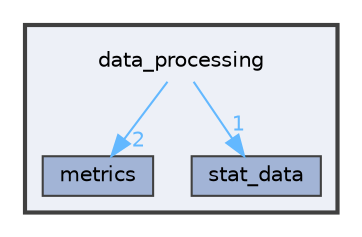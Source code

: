 digraph "data_processing"
{
 // LATEX_PDF_SIZE
  bgcolor="transparent";
  edge [fontname=Helvetica,fontsize=10,labelfontname=Helvetica,labelfontsize=10];
  node [fontname=Helvetica,fontsize=10,shape=box,height=0.2,width=0.4];
  compound=true
  subgraph clusterdir_809598ced06ac0feee4613cceffbc2ed {
    graph [ bgcolor="#edf0f7", pencolor="grey25", label="", fontname=Helvetica,fontsize=10 style="filled,bold", URL="dir_809598ced06ac0feee4613cceffbc2ed.html",tooltip=""]
    dir_809598ced06ac0feee4613cceffbc2ed [shape=plaintext, label="data_processing"];
  dir_b3c4dfec84f82b2955386ec0b122b214 [label="metrics", fillcolor="#a2b4d6", color="grey25", style="filled", URL="dir_b3c4dfec84f82b2955386ec0b122b214.html",tooltip=""];
  dir_6ad6cb3ddfde44e059bbb4d4a86abd0e [label="stat_data", fillcolor="#a2b4d6", color="grey25", style="filled", URL="dir_6ad6cb3ddfde44e059bbb4d4a86abd0e.html",tooltip=""];
  }
  dir_809598ced06ac0feee4613cceffbc2ed->dir_6ad6cb3ddfde44e059bbb4d4a86abd0e [headlabel="1", labeldistance=1.5 headhref="dir_000000_000002.html" href="dir_000000_000002.html" color="steelblue1" fontcolor="steelblue1"];
  dir_809598ced06ac0feee4613cceffbc2ed->dir_b3c4dfec84f82b2955386ec0b122b214 [headlabel="2", labeldistance=1.5 headhref="dir_000000_000001.html" href="dir_000000_000001.html" color="steelblue1" fontcolor="steelblue1"];
}
